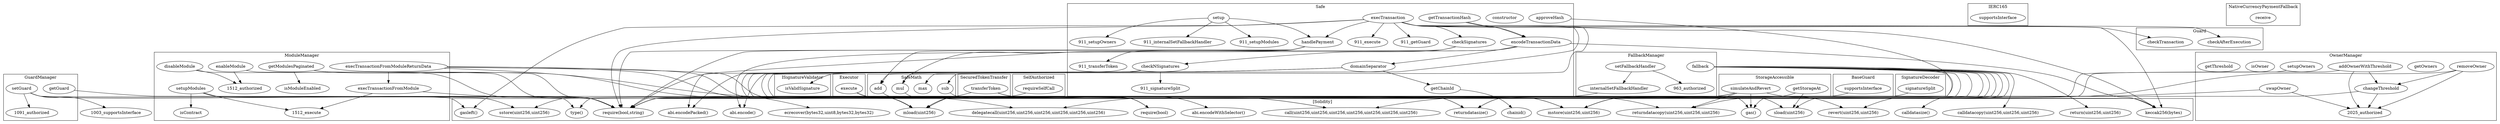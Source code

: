 strict digraph {
subgraph cluster_2274_ISignatureValidator {
label = "ISignatureValidator"
"2274_isValidSignature" [label="isValidSignature"]
}subgraph cluster_963_FallbackManager {
label = "FallbackManager"
"963_setFallbackHandler" [label="setFallbackHandler"]
"963_internalSetFallbackHandler" [label="internalSetFallbackHandler"]
"963_fallback" [label="fallback"]
"963_setFallbackHandler" -> "963_internalSetFallbackHandler"
"963_setFallbackHandler" -> "963_authorized"
}subgraph cluster_1091_GuardManager {
label = "GuardManager"
"1091_getGuard" [label="getGuard"]
"1091_setGuard" [label="setGuard"]
"1091_setGuard" -> "1091_authorized"
}subgraph cluster_2149_StorageAccessible {
label = "StorageAccessible"
"2149_getStorageAt" [label="getStorageAt"]
"2149_simulateAndRevert" [label="simulateAndRevert"]
}subgraph cluster_1029_BaseGuard {
label = "BaseGuard"
"1029_supportsInterface" [label="supportsInterface"]
}subgraph cluster_1512_ModuleManager {
label = "ModuleManager"
"1512_enableModule" [label="enableModule"]
"1512_execTransactionFromModule" [label="execTransactionFromModule"]
"1512_execTransactionFromModuleReturnData" [label="execTransactionFromModuleReturnData"]
"1512_isContract" [label="isContract"]
"1512_disableModule" [label="disableModule"]
"1512_getModulesPaginated" [label="getModulesPaginated"]
"1512_isModuleEnabled" [label="isModuleEnabled"]
"1512_setupModules" [label="setupModules"]
"1512_enableModule" -> "1512_authorized"
"1512_setupModules" -> "1512_execute"
"1512_execTransactionFromModule" -> "1512_execute"
"1512_getModulesPaginated" -> "1512_isModuleEnabled"
"1512_execTransactionFromModuleReturnData" -> "1512_execTransactionFromModule"
"1512_setupModules" -> "1512_isContract"
"1512_disableModule" -> "1512_authorized"
}subgraph cluster_2025_OwnerManager {
label = "OwnerManager"
"2025_removeOwner" [label="removeOwner"]
"2025_changeThreshold" [label="changeThreshold"]
"2025_getOwners" [label="getOwners"]
"2025_addOwnerWithThreshold" [label="addOwnerWithThreshold"]
"2025_setupOwners" [label="setupOwners"]
"2025_isOwner" [label="isOwner"]
"2025_getThreshold" [label="getThreshold"]
"2025_swapOwner" [label="swapOwner"]
"2025_addOwnerWithThreshold" -> "2025_changeThreshold"
"2025_removeOwner" -> "2025_authorized"
"2025_swapOwner" -> "2025_authorized"
"2025_changeThreshold" -> "2025_authorized"
"2025_addOwnerWithThreshold" -> "2025_authorized"
"2025_removeOwner" -> "2025_changeThreshold"
}subgraph cluster_1003_Guard {
label = "Guard"
"1003_checkTransaction" [label="checkTransaction"]
"1003_checkAfterExecution" [label="checkAfterExecution"]
}subgraph cluster_2094_SignatureDecoder {
label = "SignatureDecoder"
"2094_signatureSplit" [label="signatureSplit"]
}subgraph cluster_911_Safe {
label = "Safe"
"911_getChainId" [label="getChainId"]
"911_checkNSignatures" [label="checkNSignatures"]
"911_checkSignatures" [label="checkSignatures"]
"911_approveHash" [label="approveHash"]
"911_constructor" [label="constructor"]
"911_handlePayment" [label="handlePayment"]
"911_execTransaction" [label="execTransaction"]
"911_encodeTransactionData" [label="encodeTransactionData"]
"911_setup" [label="setup"]
"911_domainSeparator" [label="domainSeparator"]
"911_getTransactionHash" [label="getTransactionHash"]
"911_domainSeparator" -> "911_getChainId"
"911_execTransaction" -> "911_checkSignatures"
"911_checkNSignatures" -> "911_signatureSplit"
"911_setup" -> "911_handlePayment"
"911_execTransaction" -> "911_getGuard"
"911_setup" -> "911_setupOwners"
"911_execTransaction" -> "911_handlePayment"
"911_checkSignatures" -> "911_checkNSignatures"
"911_execTransaction" -> "911_execute"
"911_handlePayment" -> "911_transferToken"
"911_execTransaction" -> "911_encodeTransactionData"
"911_encodeTransactionData" -> "911_domainSeparator"
"911_setup" -> "911_internalSetFallbackHandler"
"911_getTransactionHash" -> "911_encodeTransactionData"
"911_setup" -> "911_setupModules"
}subgraph cluster_2351_Executor {
label = "Executor"
"2351_execute" [label="execute"]
}subgraph cluster_2319_IERC165 {
label = "IERC165"
"2319_supportsInterface" [label="supportsInterface"]
}subgraph cluster_2255_SafeMath {
label = "SafeMath"
"2255_sub" [label="sub"]
"2255_mul" [label="mul"]
"2255_max" [label="max"]
"2255_add" [label="add"]
}subgraph cluster_2074_SecuredTokenTransfer {
label = "SecuredTokenTransfer"
"2074_transferToken" [label="transferToken"]
}subgraph cluster_2300_SelfAuthorized {
label = "SelfAuthorized"
"2300_requireSelfCall" [label="requireSelfCall"]
}subgraph cluster_2047_NativeCurrencyPaymentFallback {
label = "NativeCurrencyPaymentFallback"
"2047_receive" [label="receive"]
}subgraph cluster_solidity {
label = "[Solidity]"
"sload(uint256)" 
"ecrecover(bytes32,uint8,bytes32,bytes32)" 
"calldatacopy(uint256,uint256,uint256)" 
"keccak256(bytes)" 
"revert(uint256,uint256)" 
"call(uint256,uint256,uint256,uint256,uint256,uint256,uint256)" 
"mstore(uint256,uint256)" 
"abi.encodePacked()" 
"return(uint256,uint256)" 
"returndatasize()" 
"calldatasize()" 
"gas()" 
"require(bool)" 
"delegatecall(uint256,uint256,uint256,uint256,uint256,uint256)" 
"sstore(uint256,uint256)" 
"abi.encodeWithSelector()" 
"require(bool,string)" 
"type()" 
"returndatacopy(uint256,uint256,uint256)" 
"mload(uint256)" 
"chainid()" 
"abi.encode()" 
"gasleft()" 
"963_fallback" -> "calldatasize()"
"1512_execTransactionFromModuleReturnData" -> "mload(uint256)"
"911_encodeTransactionData" -> "abi.encode()"
"2255_sub" -> "require(bool)"
"963_fallback" -> "returndatasize()"
"2351_execute" -> "call(uint256,uint256,uint256,uint256,uint256,uint256,uint256)"
"2149_simulateAndRevert" -> "mload(uint256)"
"963_internalSetFallbackHandler" -> "sstore(uint256,uint256)"
"2255_add" -> "require(bool)"
"2149_getStorageAt" -> "sload(uint256)"
"911_execTransaction" -> "gasleft()"
"1091_setGuard" -> "sstore(uint256,uint256)"
"1512_getModulesPaginated" -> "mstore(uint256,uint256)"
"911_checkNSignatures" -> "mload(uint256)"
"1091_getGuard" -> "sload(uint256)"
"911_domainSeparator" -> "abi.encode()"
"2074_transferToken" -> "mload(uint256)"
"2074_transferToken" -> "gas()"
"1512_execTransactionFromModule" -> "require(bool,string)"
"1512_execTransactionFromModuleReturnData" -> "mstore(uint256,uint256)"
"911_checkSignatures" -> "require(bool,string)"
"963_fallback" -> "returndatacopy(uint256,uint256,uint256)"
"963_fallback" -> "sload(uint256)"
"1512_setupModules" -> "gasleft()"
"2149_simulateAndRevert" -> "returndatacopy(uint256,uint256,uint256)"
"911_checkNSignatures" -> "ecrecover(bytes32,uint8,bytes32,bytes32)"
"1512_execTransactionFromModuleReturnData" -> "returndatacopy(uint256,uint256,uint256)"
"911_execTransaction" -> "require(bool,string)"
"911_encodeTransactionData" -> "abi.encodePacked()"
"2149_simulateAndRevert" -> "returndatasize()"
"2149_getStorageAt" -> "mstore(uint256,uint256)"
"2094_signatureSplit" -> "mload(uint256)"
"2074_transferToken" -> "returndatasize()"
"963_fallback" -> "mstore(uint256,uint256)"
"911_encodeTransactionData" -> "keccak256(bytes)"
"963_fallback" -> "revert(uint256,uint256)"
"963_fallback" -> "call(uint256,uint256,uint256,uint256,uint256,uint256,uint256)"
"911_approveHash" -> "require(bool,string)"
"2351_execute" -> "mload(uint256)"
"2351_execute" -> "delegatecall(uint256,uint256,uint256,uint256,uint256,uint256)"
"911_getTransactionHash" -> "keccak256(bytes)"
"1091_setGuard" -> "type()"
"911_checkNSignatures" -> "abi.encodePacked()"
"2025_setupOwners" -> "require(bool,string)"
"2025_swapOwner" -> "require(bool,string)"
"963_fallback" -> "gas()"
"2025_addOwnerWithThreshold" -> "require(bool,string)"
"2025_changeThreshold" -> "require(bool,string)"
"911_checkNSignatures" -> "require(bool,string)"
"1512_setupModules" -> "require(bool,string)"
"911_domainSeparator" -> "keccak256(bytes)"
"1091_setGuard" -> "require(bool,string)"
"1512_enableModule" -> "require(bool,string)"
"2074_transferToken" -> "call(uint256,uint256,uint256,uint256,uint256,uint256,uint256)"
"2074_transferToken" -> "abi.encodeWithSelector()"
"1512_disableModule" -> "require(bool,string)"
"911_checkNSignatures" -> "keccak256(bytes)"
"1029_supportsInterface" -> "type()"
"963_fallback" -> "calldatacopy(uint256,uint256,uint256)"
"911_handlePayment" -> "require(bool,string)"
"1512_getModulesPaginated" -> "require(bool,string)"
"2255_mul" -> "require(bool)"
"963_fallback" -> "return(uint256,uint256)"
"2149_simulateAndRevert" -> "mstore(uint256,uint256)"
"911_execTransaction" -> "keccak256(bytes)"
"2149_simulateAndRevert" -> "revert(uint256,uint256)"
"2025_removeOwner" -> "require(bool,string)"
"2149_simulateAndRevert" -> "gas()"
"2149_simulateAndRevert" -> "delegatecall(uint256,uint256,uint256,uint256,uint256,uint256)"
"2300_requireSelfCall" -> "require(bool,string)"
"1512_execTransactionFromModuleReturnData" -> "returndatasize()"
"911_getChainId" -> "chainid()"
}"911_handlePayment" -> "2255_mul"
"911_execTransaction" -> "2255_sub"
"911_checkNSignatures" -> "2255_add"
"1091_setGuard" -> "1003_supportsInterface"
"911_checkNSignatures" -> "2255_mul"
"911_execTransaction" -> "1003_checkAfterExecution"
"911_execTransaction" -> "1003_checkTransaction"
"911_checkNSignatures" -> "2274_isValidSignature"
"911_handlePayment" -> "2255_add"
"911_execTransaction" -> "2255_max"
}